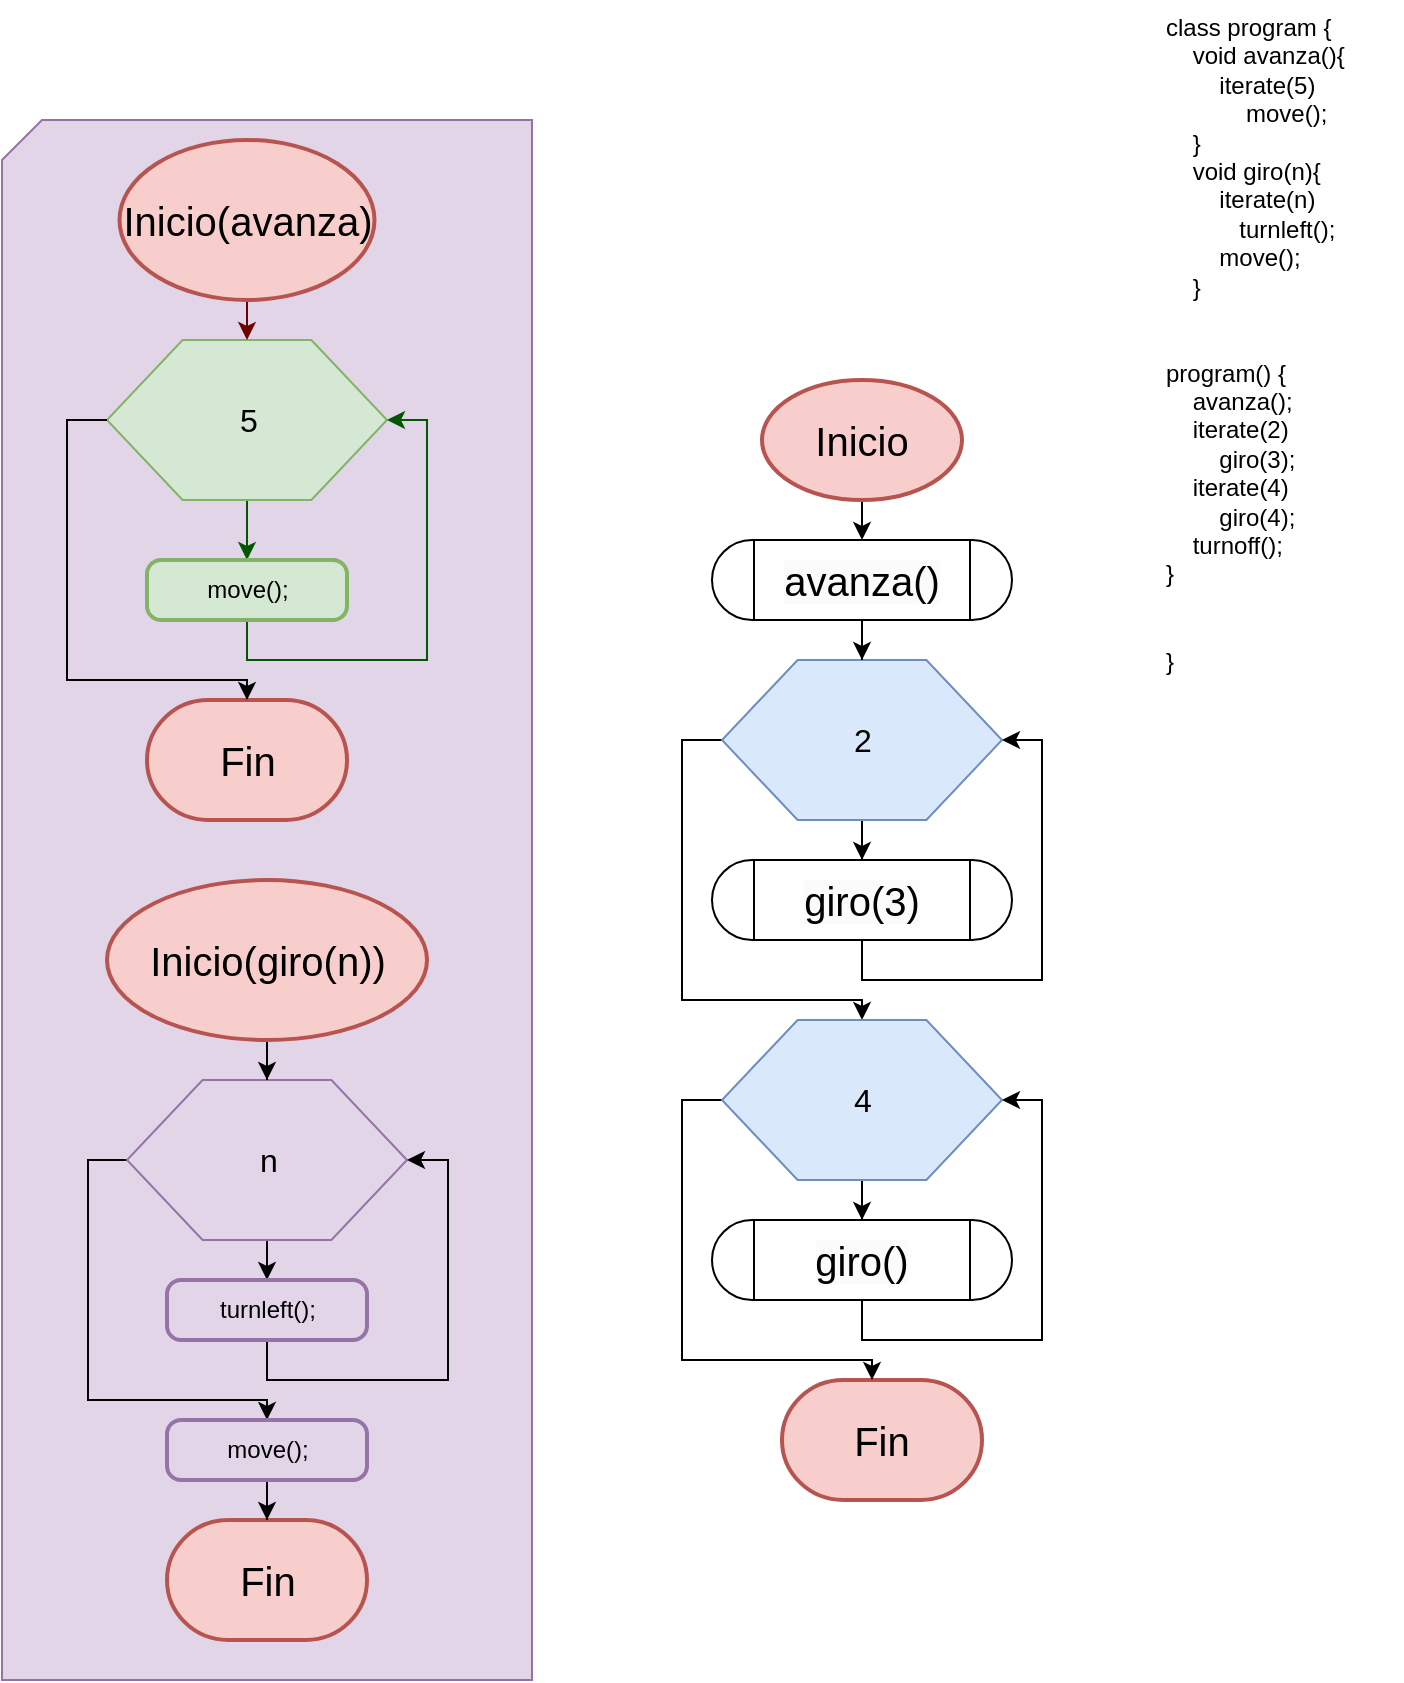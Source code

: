<mxfile version="22.0.4" type="github">
  <diagram name="Página-1" id="04JyPl4IRqtbnE40Xhla">
    <mxGraphModel dx="1592" dy="1585" grid="1" gridSize="10" guides="1" tooltips="1" connect="1" arrows="1" fold="1" page="1" pageScale="1" pageWidth="827" pageHeight="1169" math="0" shadow="0">
      <root>
        <mxCell id="0" />
        <mxCell id="1" parent="0" />
        <mxCell id="iAksBa2o4i4fiiUXH_SR-1" value="" style="verticalLabelPosition=bottom;verticalAlign=top;html=1;shape=card;whiteSpace=wrap;size=20;arcSize=12;fillColor=#e1d5e7;strokeColor=#9673a6;" vertex="1" parent="1">
          <mxGeometry x="-200" y="-470" width="265" height="780" as="geometry" />
        </mxCell>
        <mxCell id="iAksBa2o4i4fiiUXH_SR-61" style="edgeStyle=orthogonalEdgeStyle;rounded=0;orthogonalLoop=1;jettySize=auto;html=1;exitX=0.5;exitY=1;exitDx=0;exitDy=0;exitPerimeter=0;entryX=0.5;entryY=0;entryDx=0;entryDy=0;" edge="1" parent="1" source="iAksBa2o4i4fiiUXH_SR-3" target="iAksBa2o4i4fiiUXH_SR-52">
          <mxGeometry relative="1" as="geometry" />
        </mxCell>
        <mxCell id="iAksBa2o4i4fiiUXH_SR-3" value="&lt;font style=&quot;font-size: 20px;&quot;&gt;Inicio&lt;/font&gt;" style="strokeWidth=2;html=1;shape=mxgraph.flowchart.start_1;whiteSpace=wrap;fillColor=#f8cecc;strokeColor=#b85450;" vertex="1" parent="1">
          <mxGeometry x="180" y="-340" width="100" height="60" as="geometry" />
        </mxCell>
        <mxCell id="iAksBa2o4i4fiiUXH_SR-4" value="&lt;font style=&quot;font-size: 20px;&quot;&gt;Fin&lt;/font&gt;" style="strokeWidth=2;html=1;shape=mxgraph.flowchart.terminator;whiteSpace=wrap;fillColor=#f8cecc;strokeColor=#b85450;" vertex="1" parent="1">
          <mxGeometry x="190" y="160" width="100" height="60" as="geometry" />
        </mxCell>
        <mxCell id="iAksBa2o4i4fiiUXH_SR-5" style="edgeStyle=orthogonalEdgeStyle;rounded=0;orthogonalLoop=1;jettySize=auto;html=1;fillColor=#008a00;strokeColor=#005700;" edge="1" parent="1" source="iAksBa2o4i4fiiUXH_SR-6" target="iAksBa2o4i4fiiUXH_SR-8">
          <mxGeometry relative="1" as="geometry" />
        </mxCell>
        <mxCell id="iAksBa2o4i4fiiUXH_SR-6" value="5" style="verticalLabelPosition=middle;verticalAlign=middle;html=1;shape=hexagon;perimeter=hexagonPerimeter2;arcSize=6;size=0.27;labelPosition=center;align=center;fillColor=#d5e8d4;strokeColor=#82b366;fontSize=16;" vertex="1" parent="1">
          <mxGeometry x="-147.5" y="-360" width="140" height="80" as="geometry" />
        </mxCell>
        <mxCell id="iAksBa2o4i4fiiUXH_SR-7" style="edgeStyle=orthogonalEdgeStyle;rounded=0;orthogonalLoop=1;jettySize=auto;html=1;exitX=0.5;exitY=1;exitDx=0;exitDy=0;entryX=1;entryY=0.5;entryDx=0;entryDy=0;fillColor=#008a00;strokeColor=#005700;" edge="1" parent="1" source="iAksBa2o4i4fiiUXH_SR-8" target="iAksBa2o4i4fiiUXH_SR-6">
          <mxGeometry relative="1" as="geometry">
            <Array as="points">
              <mxPoint x="-77.5" y="-200" />
              <mxPoint x="12.5" y="-200" />
              <mxPoint x="12.5" y="-320" />
            </Array>
          </mxGeometry>
        </mxCell>
        <mxCell id="iAksBa2o4i4fiiUXH_SR-8" value="move();" style="rounded=1;whiteSpace=wrap;html=1;absoluteArcSize=1;arcSize=14;strokeWidth=2;fillColor=#d5e8d4;strokeColor=#82b366;fontSize=12;" vertex="1" parent="1">
          <mxGeometry x="-127.5" y="-250" width="100" height="30" as="geometry" />
        </mxCell>
        <mxCell id="iAksBa2o4i4fiiUXH_SR-9" style="edgeStyle=orthogonalEdgeStyle;rounded=0;orthogonalLoop=1;jettySize=auto;html=1;exitX=0.5;exitY=1;exitDx=0;exitDy=0;entryX=0.5;entryY=0;entryDx=0;entryDy=0;" edge="1" parent="1" source="iAksBa2o4i4fiiUXH_SR-10" target="iAksBa2o4i4fiiUXH_SR-26">
          <mxGeometry relative="1" as="geometry" />
        </mxCell>
        <mxCell id="iAksBa2o4i4fiiUXH_SR-48" style="edgeStyle=orthogonalEdgeStyle;rounded=0;orthogonalLoop=1;jettySize=auto;html=1;exitX=0;exitY=0.5;exitDx=0;exitDy=0;entryX=0.5;entryY=0;entryDx=0;entryDy=0;" edge="1" parent="1" source="iAksBa2o4i4fiiUXH_SR-10" target="iAksBa2o4i4fiiUXH_SR-47">
          <mxGeometry relative="1" as="geometry">
            <Array as="points">
              <mxPoint x="-157" y="50" />
              <mxPoint x="-157" y="170" />
              <mxPoint x="-67" y="170" />
            </Array>
          </mxGeometry>
        </mxCell>
        <mxCell id="iAksBa2o4i4fiiUXH_SR-10" value="n" style="verticalLabelPosition=middle;verticalAlign=middle;html=1;shape=hexagon;perimeter=hexagonPerimeter2;arcSize=6;size=0.27;labelPosition=center;align=center;fillColor=#e1d5e7;strokeColor=#9673a6;fontSize=16;" vertex="1" parent="1">
          <mxGeometry x="-137.5" y="10" width="140" height="80" as="geometry" />
        </mxCell>
        <mxCell id="iAksBa2o4i4fiiUXH_SR-11" style="edgeStyle=orthogonalEdgeStyle;rounded=0;orthogonalLoop=1;jettySize=auto;html=1;exitX=0.5;exitY=1;exitDx=0;exitDy=0;exitPerimeter=0;fillColor=#a20025;strokeColor=#6F0000;" edge="1" parent="1" source="iAksBa2o4i4fiiUXH_SR-12">
          <mxGeometry relative="1" as="geometry">
            <mxPoint x="-77.5" y="-360" as="targetPoint" />
          </mxGeometry>
        </mxCell>
        <mxCell id="iAksBa2o4i4fiiUXH_SR-12" value="&lt;font style=&quot;font-size: 20px;&quot;&gt;Inicio(avanza)&lt;/font&gt;" style="strokeWidth=2;html=1;shape=mxgraph.flowchart.start_1;whiteSpace=wrap;fillColor=#f8cecc;strokeColor=#b85450;" vertex="1" parent="1">
          <mxGeometry x="-141.25" y="-460" width="127.5" height="80" as="geometry" />
        </mxCell>
        <mxCell id="iAksBa2o4i4fiiUXH_SR-13" value="&lt;font style=&quot;font-size: 20px;&quot;&gt;Fin&lt;/font&gt;" style="strokeWidth=2;html=1;shape=mxgraph.flowchart.terminator;whiteSpace=wrap;fillColor=#f8cecc;strokeColor=#b85450;" vertex="1" parent="1">
          <mxGeometry x="-127.5" y="-180" width="100" height="60" as="geometry" />
        </mxCell>
        <mxCell id="iAksBa2o4i4fiiUXH_SR-14" style="edgeStyle=orthogonalEdgeStyle;rounded=0;orthogonalLoop=1;jettySize=auto;html=1;exitX=0.5;exitY=1;exitDx=0;exitDy=0;exitPerimeter=0;" edge="1" parent="1" source="iAksBa2o4i4fiiUXH_SR-15" target="iAksBa2o4i4fiiUXH_SR-10">
          <mxGeometry relative="1" as="geometry" />
        </mxCell>
        <mxCell id="iAksBa2o4i4fiiUXH_SR-15" value="&lt;font style=&quot;font-size: 20px;&quot;&gt;Inicio(giro(n))&lt;/font&gt;" style="strokeWidth=2;html=1;shape=mxgraph.flowchart.start_1;whiteSpace=wrap;fillColor=#f8cecc;strokeColor=#b85450;" vertex="1" parent="1">
          <mxGeometry x="-147.5" y="-90" width="160" height="80" as="geometry" />
        </mxCell>
        <mxCell id="iAksBa2o4i4fiiUXH_SR-16" value="&lt;font style=&quot;font-size: 20px;&quot;&gt;Fin&lt;/font&gt;" style="strokeWidth=2;html=1;shape=mxgraph.flowchart.terminator;whiteSpace=wrap;fillColor=#f8cecc;strokeColor=#b85450;" vertex="1" parent="1">
          <mxGeometry x="-117.5" y="230" width="100" height="60" as="geometry" />
        </mxCell>
        <mxCell id="iAksBa2o4i4fiiUXH_SR-25" style="edgeStyle=orthogonalEdgeStyle;rounded=0;orthogonalLoop=1;jettySize=auto;html=1;exitX=0.5;exitY=1;exitDx=0;exitDy=0;entryX=1;entryY=0.5;entryDx=0;entryDy=0;" edge="1" parent="1" source="iAksBa2o4i4fiiUXH_SR-26" target="iAksBa2o4i4fiiUXH_SR-10">
          <mxGeometry relative="1" as="geometry">
            <Array as="points">
              <mxPoint x="-67" y="160" />
              <mxPoint x="23" y="160" />
              <mxPoint x="23" y="50" />
            </Array>
          </mxGeometry>
        </mxCell>
        <mxCell id="iAksBa2o4i4fiiUXH_SR-26" value="turnleft();" style="rounded=1;whiteSpace=wrap;html=1;absoluteArcSize=1;arcSize=14;strokeWidth=2;fillColor=#e1d5e7;strokeColor=#9673a6;" vertex="1" parent="1">
          <mxGeometry x="-117.5" y="110" width="100" height="30" as="geometry" />
        </mxCell>
        <mxCell id="iAksBa2o4i4fiiUXH_SR-27" style="edgeStyle=orthogonalEdgeStyle;rounded=0;orthogonalLoop=1;jettySize=auto;html=1;exitX=0;exitY=0.5;exitDx=0;exitDy=0;entryX=0.5;entryY=0;entryDx=0;entryDy=0;entryPerimeter=0;" edge="1" parent="1" source="iAksBa2o4i4fiiUXH_SR-6" target="iAksBa2o4i4fiiUXH_SR-13">
          <mxGeometry relative="1" as="geometry">
            <Array as="points">
              <mxPoint x="-167.5" y="-320" />
              <mxPoint x="-167.5" y="-190" />
              <mxPoint x="-77.5" y="-190" />
            </Array>
          </mxGeometry>
        </mxCell>
        <mxCell id="iAksBa2o4i4fiiUXH_SR-46" value="class program {&#xa;    void avanza(){&#xa;        iterate(5)&#xa;            move();&#xa;    }&#xa;    void giro(n){&#xa;        iterate(n)&#xa;           turnleft();&#xa;        move();&#xa;    }&#xa;&#xa;&#xa;program() {&#xa;    avanza();&#xa;    iterate(2)&#xa;        giro(3);&#xa;    iterate(4)&#xa;        giro(4);&#xa;    turnoff();&#xa;}&#xa;&#xa;&#xa;}" style="text;whiteSpace=wrap;" vertex="1" parent="1">
          <mxGeometry x="380" y="-530" width="120" height="350" as="geometry" />
        </mxCell>
        <mxCell id="iAksBa2o4i4fiiUXH_SR-49" style="edgeStyle=orthogonalEdgeStyle;rounded=0;orthogonalLoop=1;jettySize=auto;html=1;exitX=0.5;exitY=1;exitDx=0;exitDy=0;" edge="1" parent="1" source="iAksBa2o4i4fiiUXH_SR-47" target="iAksBa2o4i4fiiUXH_SR-16">
          <mxGeometry relative="1" as="geometry" />
        </mxCell>
        <mxCell id="iAksBa2o4i4fiiUXH_SR-47" value="move();" style="rounded=1;whiteSpace=wrap;html=1;absoluteArcSize=1;arcSize=14;strokeWidth=2;fillColor=#e1d5e7;strokeColor=#9673a6;" vertex="1" parent="1">
          <mxGeometry x="-117.5" y="180" width="100" height="30" as="geometry" />
        </mxCell>
        <mxCell id="iAksBa2o4i4fiiUXH_SR-55" style="edgeStyle=orthogonalEdgeStyle;rounded=0;orthogonalLoop=1;jettySize=auto;html=1;exitX=0.5;exitY=1;exitDx=0;exitDy=0;" edge="1" parent="1" source="iAksBa2o4i4fiiUXH_SR-50" target="iAksBa2o4i4fiiUXH_SR-53">
          <mxGeometry relative="1" as="geometry" />
        </mxCell>
        <mxCell id="iAksBa2o4i4fiiUXH_SR-58" style="edgeStyle=orthogonalEdgeStyle;rounded=0;orthogonalLoop=1;jettySize=auto;html=1;exitX=0;exitY=0.5;exitDx=0;exitDy=0;entryX=0.5;entryY=0;entryDx=0;entryDy=0;" edge="1" parent="1" source="iAksBa2o4i4fiiUXH_SR-50" target="iAksBa2o4i4fiiUXH_SR-51">
          <mxGeometry relative="1" as="geometry">
            <Array as="points">
              <mxPoint x="140" y="-160" />
              <mxPoint x="140" y="-30" />
              <mxPoint x="230" y="-30" />
            </Array>
          </mxGeometry>
        </mxCell>
        <mxCell id="iAksBa2o4i4fiiUXH_SR-50" value="&lt;font style=&quot;font-size: 16px;&quot;&gt;2&lt;/font&gt;" style="verticalLabelPosition=middle;verticalAlign=middle;html=1;shape=hexagon;perimeter=hexagonPerimeter2;arcSize=6;size=0.27;labelPosition=center;align=center;fillColor=#dae8fc;strokeColor=#6c8ebf;" vertex="1" parent="1">
          <mxGeometry x="160" y="-200" width="140" height="80" as="geometry" />
        </mxCell>
        <mxCell id="iAksBa2o4i4fiiUXH_SR-56" style="edgeStyle=orthogonalEdgeStyle;rounded=0;orthogonalLoop=1;jettySize=auto;html=1;exitX=0.5;exitY=1;exitDx=0;exitDy=0;" edge="1" parent="1" source="iAksBa2o4i4fiiUXH_SR-51" target="iAksBa2o4i4fiiUXH_SR-54">
          <mxGeometry relative="1" as="geometry" />
        </mxCell>
        <mxCell id="iAksBa2o4i4fiiUXH_SR-60" style="edgeStyle=orthogonalEdgeStyle;rounded=0;orthogonalLoop=1;jettySize=auto;html=1;exitX=0;exitY=0.5;exitDx=0;exitDy=0;" edge="1" parent="1" source="iAksBa2o4i4fiiUXH_SR-51" target="iAksBa2o4i4fiiUXH_SR-4">
          <mxGeometry relative="1" as="geometry">
            <Array as="points">
              <mxPoint x="140" y="20" />
              <mxPoint x="140" y="150" />
              <mxPoint x="235" y="150" />
            </Array>
          </mxGeometry>
        </mxCell>
        <mxCell id="iAksBa2o4i4fiiUXH_SR-51" value="&lt;font style=&quot;font-size: 16px;&quot;&gt;4&lt;/font&gt;" style="verticalLabelPosition=middle;verticalAlign=middle;html=1;shape=hexagon;perimeter=hexagonPerimeter2;arcSize=6;size=0.27;labelPosition=center;align=center;fillColor=#dae8fc;strokeColor=#6c8ebf;" vertex="1" parent="1">
          <mxGeometry x="160" y="-20" width="140" height="80" as="geometry" />
        </mxCell>
        <mxCell id="iAksBa2o4i4fiiUXH_SR-62" style="edgeStyle=orthogonalEdgeStyle;rounded=0;orthogonalLoop=1;jettySize=auto;html=1;exitX=0.5;exitY=1;exitDx=0;exitDy=0;" edge="1" parent="1" source="iAksBa2o4i4fiiUXH_SR-52" target="iAksBa2o4i4fiiUXH_SR-50">
          <mxGeometry relative="1" as="geometry" />
        </mxCell>
        <mxCell id="iAksBa2o4i4fiiUXH_SR-52" value="&lt;span style=&quot;color: rgb(0, 0, 0); font-family: Helvetica; font-size: 20px; font-style: normal; font-variant-ligatures: normal; font-variant-caps: normal; font-weight: 400; letter-spacing: normal; orphans: 2; text-align: center; text-indent: 0px; text-transform: none; widows: 2; word-spacing: 0px; -webkit-text-stroke-width: 0px; background-color: rgb(251, 251, 251); text-decoration-thickness: initial; text-decoration-style: initial; text-decoration-color: initial; float: none; display: inline !important;&quot;&gt;avanza()&lt;/span&gt;" style="verticalLabelPosition=middle;verticalAlign=middle;html=1;shape=process;whiteSpace=wrap;rounded=1;size=0.14;arcSize=50;labelPosition=center;align=center;" vertex="1" parent="1">
          <mxGeometry x="155" y="-260" width="150" height="40" as="geometry" />
        </mxCell>
        <mxCell id="iAksBa2o4i4fiiUXH_SR-57" style="edgeStyle=orthogonalEdgeStyle;rounded=0;orthogonalLoop=1;jettySize=auto;html=1;exitX=0.5;exitY=1;exitDx=0;exitDy=0;entryX=1;entryY=0.5;entryDx=0;entryDy=0;" edge="1" parent="1" source="iAksBa2o4i4fiiUXH_SR-53" target="iAksBa2o4i4fiiUXH_SR-50">
          <mxGeometry relative="1" as="geometry">
            <Array as="points">
              <mxPoint x="230" y="-40" />
              <mxPoint x="320" y="-40" />
              <mxPoint x="320" y="-160" />
            </Array>
          </mxGeometry>
        </mxCell>
        <mxCell id="iAksBa2o4i4fiiUXH_SR-53" value="&lt;span style=&quot;color: rgb(0, 0, 0); font-family: Helvetica; font-size: 20px; font-style: normal; font-variant-ligatures: normal; font-variant-caps: normal; font-weight: 400; letter-spacing: normal; orphans: 2; text-align: center; text-indent: 0px; text-transform: none; widows: 2; word-spacing: 0px; -webkit-text-stroke-width: 0px; background-color: rgb(251, 251, 251); text-decoration-thickness: initial; text-decoration-style: initial; text-decoration-color: initial; float: none; display: inline !important;&quot;&gt;giro(3)&lt;/span&gt;" style="verticalLabelPosition=middle;verticalAlign=middle;html=1;shape=process;whiteSpace=wrap;rounded=1;size=0.14;arcSize=50;labelPosition=center;align=center;" vertex="1" parent="1">
          <mxGeometry x="155" y="-100" width="150" height="40" as="geometry" />
        </mxCell>
        <mxCell id="iAksBa2o4i4fiiUXH_SR-59" style="edgeStyle=orthogonalEdgeStyle;rounded=0;orthogonalLoop=1;jettySize=auto;html=1;exitX=0.5;exitY=1;exitDx=0;exitDy=0;entryX=1;entryY=0.5;entryDx=0;entryDy=0;" edge="1" parent="1" source="iAksBa2o4i4fiiUXH_SR-54" target="iAksBa2o4i4fiiUXH_SR-51">
          <mxGeometry relative="1" as="geometry">
            <Array as="points">
              <mxPoint x="230" y="140" />
              <mxPoint x="320" y="140" />
              <mxPoint x="320" y="20" />
            </Array>
          </mxGeometry>
        </mxCell>
        <mxCell id="iAksBa2o4i4fiiUXH_SR-54" value="&lt;span style=&quot;color: rgb(0, 0, 0); font-family: Helvetica; font-size: 20px; font-style: normal; font-variant-ligatures: normal; font-variant-caps: normal; font-weight: 400; letter-spacing: normal; orphans: 2; text-align: center; text-indent: 0px; text-transform: none; widows: 2; word-spacing: 0px; -webkit-text-stroke-width: 0px; background-color: rgb(251, 251, 251); text-decoration-thickness: initial; text-decoration-style: initial; text-decoration-color: initial; float: none; display: inline !important;&quot;&gt;giro()&lt;/span&gt;" style="verticalLabelPosition=middle;verticalAlign=middle;html=1;shape=process;whiteSpace=wrap;rounded=1;size=0.14;arcSize=50;labelPosition=center;align=center;" vertex="1" parent="1">
          <mxGeometry x="155" y="80" width="150" height="40" as="geometry" />
        </mxCell>
      </root>
    </mxGraphModel>
  </diagram>
</mxfile>
